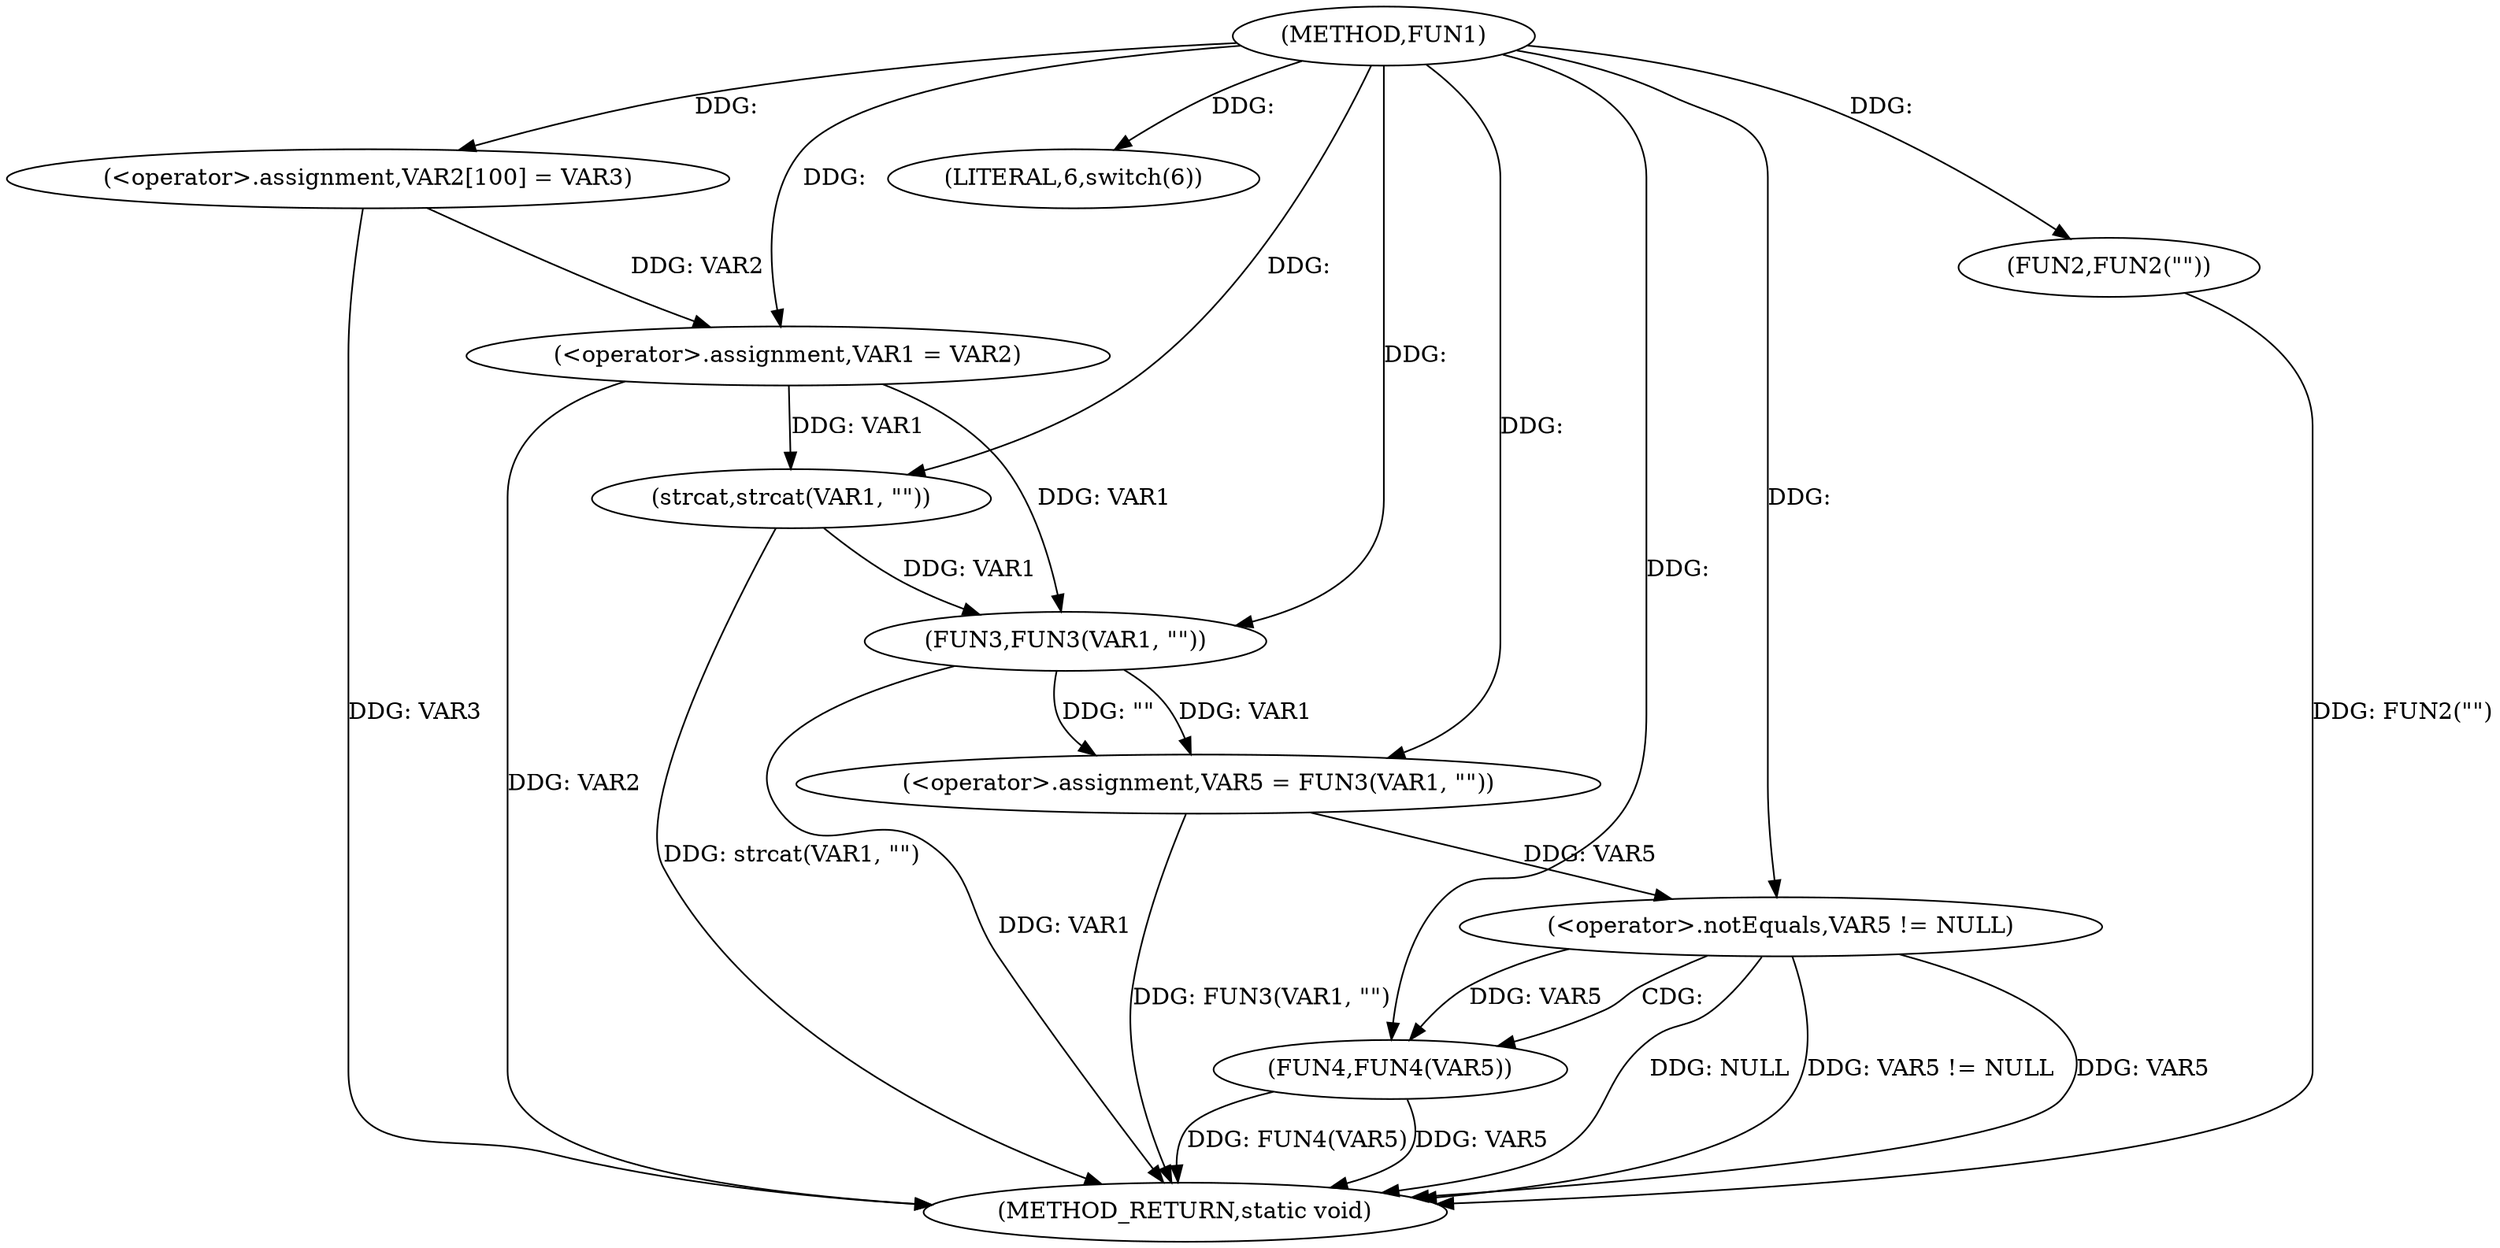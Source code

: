 digraph FUN1 {  
"1000100" [label = "(METHOD,FUN1)" ]
"1000136" [label = "(METHOD_RETURN,static void)" ]
"1000104" [label = "(<operator>.assignment,VAR2[100] = VAR3)" ]
"1000107" [label = "(<operator>.assignment,VAR1 = VAR2)" ]
"1000111" [label = "(LITERAL,6,switch(6))" ]
"1000114" [label = "(strcat,strcat(VAR1, \"\"))" ]
"1000119" [label = "(FUN2,FUN2(\"\"))" ]
"1000124" [label = "(<operator>.assignment,VAR5 = FUN3(VAR1, \"\"))" ]
"1000126" [label = "(FUN3,FUN3(VAR1, \"\"))" ]
"1000130" [label = "(<operator>.notEquals,VAR5 != NULL)" ]
"1000134" [label = "(FUN4,FUN4(VAR5))" ]
  "1000114" -> "1000136"  [ label = "DDG: strcat(VAR1, \"\")"] 
  "1000130" -> "1000136"  [ label = "DDG: NULL"] 
  "1000134" -> "1000136"  [ label = "DDG: FUN4(VAR5)"] 
  "1000126" -> "1000136"  [ label = "DDG: VAR1"] 
  "1000134" -> "1000136"  [ label = "DDG: VAR5"] 
  "1000119" -> "1000136"  [ label = "DDG: FUN2(\"\")"] 
  "1000130" -> "1000136"  [ label = "DDG: VAR5 != NULL"] 
  "1000124" -> "1000136"  [ label = "DDG: FUN3(VAR1, \"\")"] 
  "1000104" -> "1000136"  [ label = "DDG: VAR3"] 
  "1000107" -> "1000136"  [ label = "DDG: VAR2"] 
  "1000130" -> "1000136"  [ label = "DDG: VAR5"] 
  "1000100" -> "1000104"  [ label = "DDG: "] 
  "1000104" -> "1000107"  [ label = "DDG: VAR2"] 
  "1000100" -> "1000107"  [ label = "DDG: "] 
  "1000100" -> "1000111"  [ label = "DDG: "] 
  "1000107" -> "1000114"  [ label = "DDG: VAR1"] 
  "1000100" -> "1000114"  [ label = "DDG: "] 
  "1000100" -> "1000119"  [ label = "DDG: "] 
  "1000126" -> "1000124"  [ label = "DDG: VAR1"] 
  "1000126" -> "1000124"  [ label = "DDG: \"\""] 
  "1000100" -> "1000124"  [ label = "DDG: "] 
  "1000107" -> "1000126"  [ label = "DDG: VAR1"] 
  "1000114" -> "1000126"  [ label = "DDG: VAR1"] 
  "1000100" -> "1000126"  [ label = "DDG: "] 
  "1000124" -> "1000130"  [ label = "DDG: VAR5"] 
  "1000100" -> "1000130"  [ label = "DDG: "] 
  "1000130" -> "1000134"  [ label = "DDG: VAR5"] 
  "1000100" -> "1000134"  [ label = "DDG: "] 
  "1000130" -> "1000134"  [ label = "CDG: "] 
}
